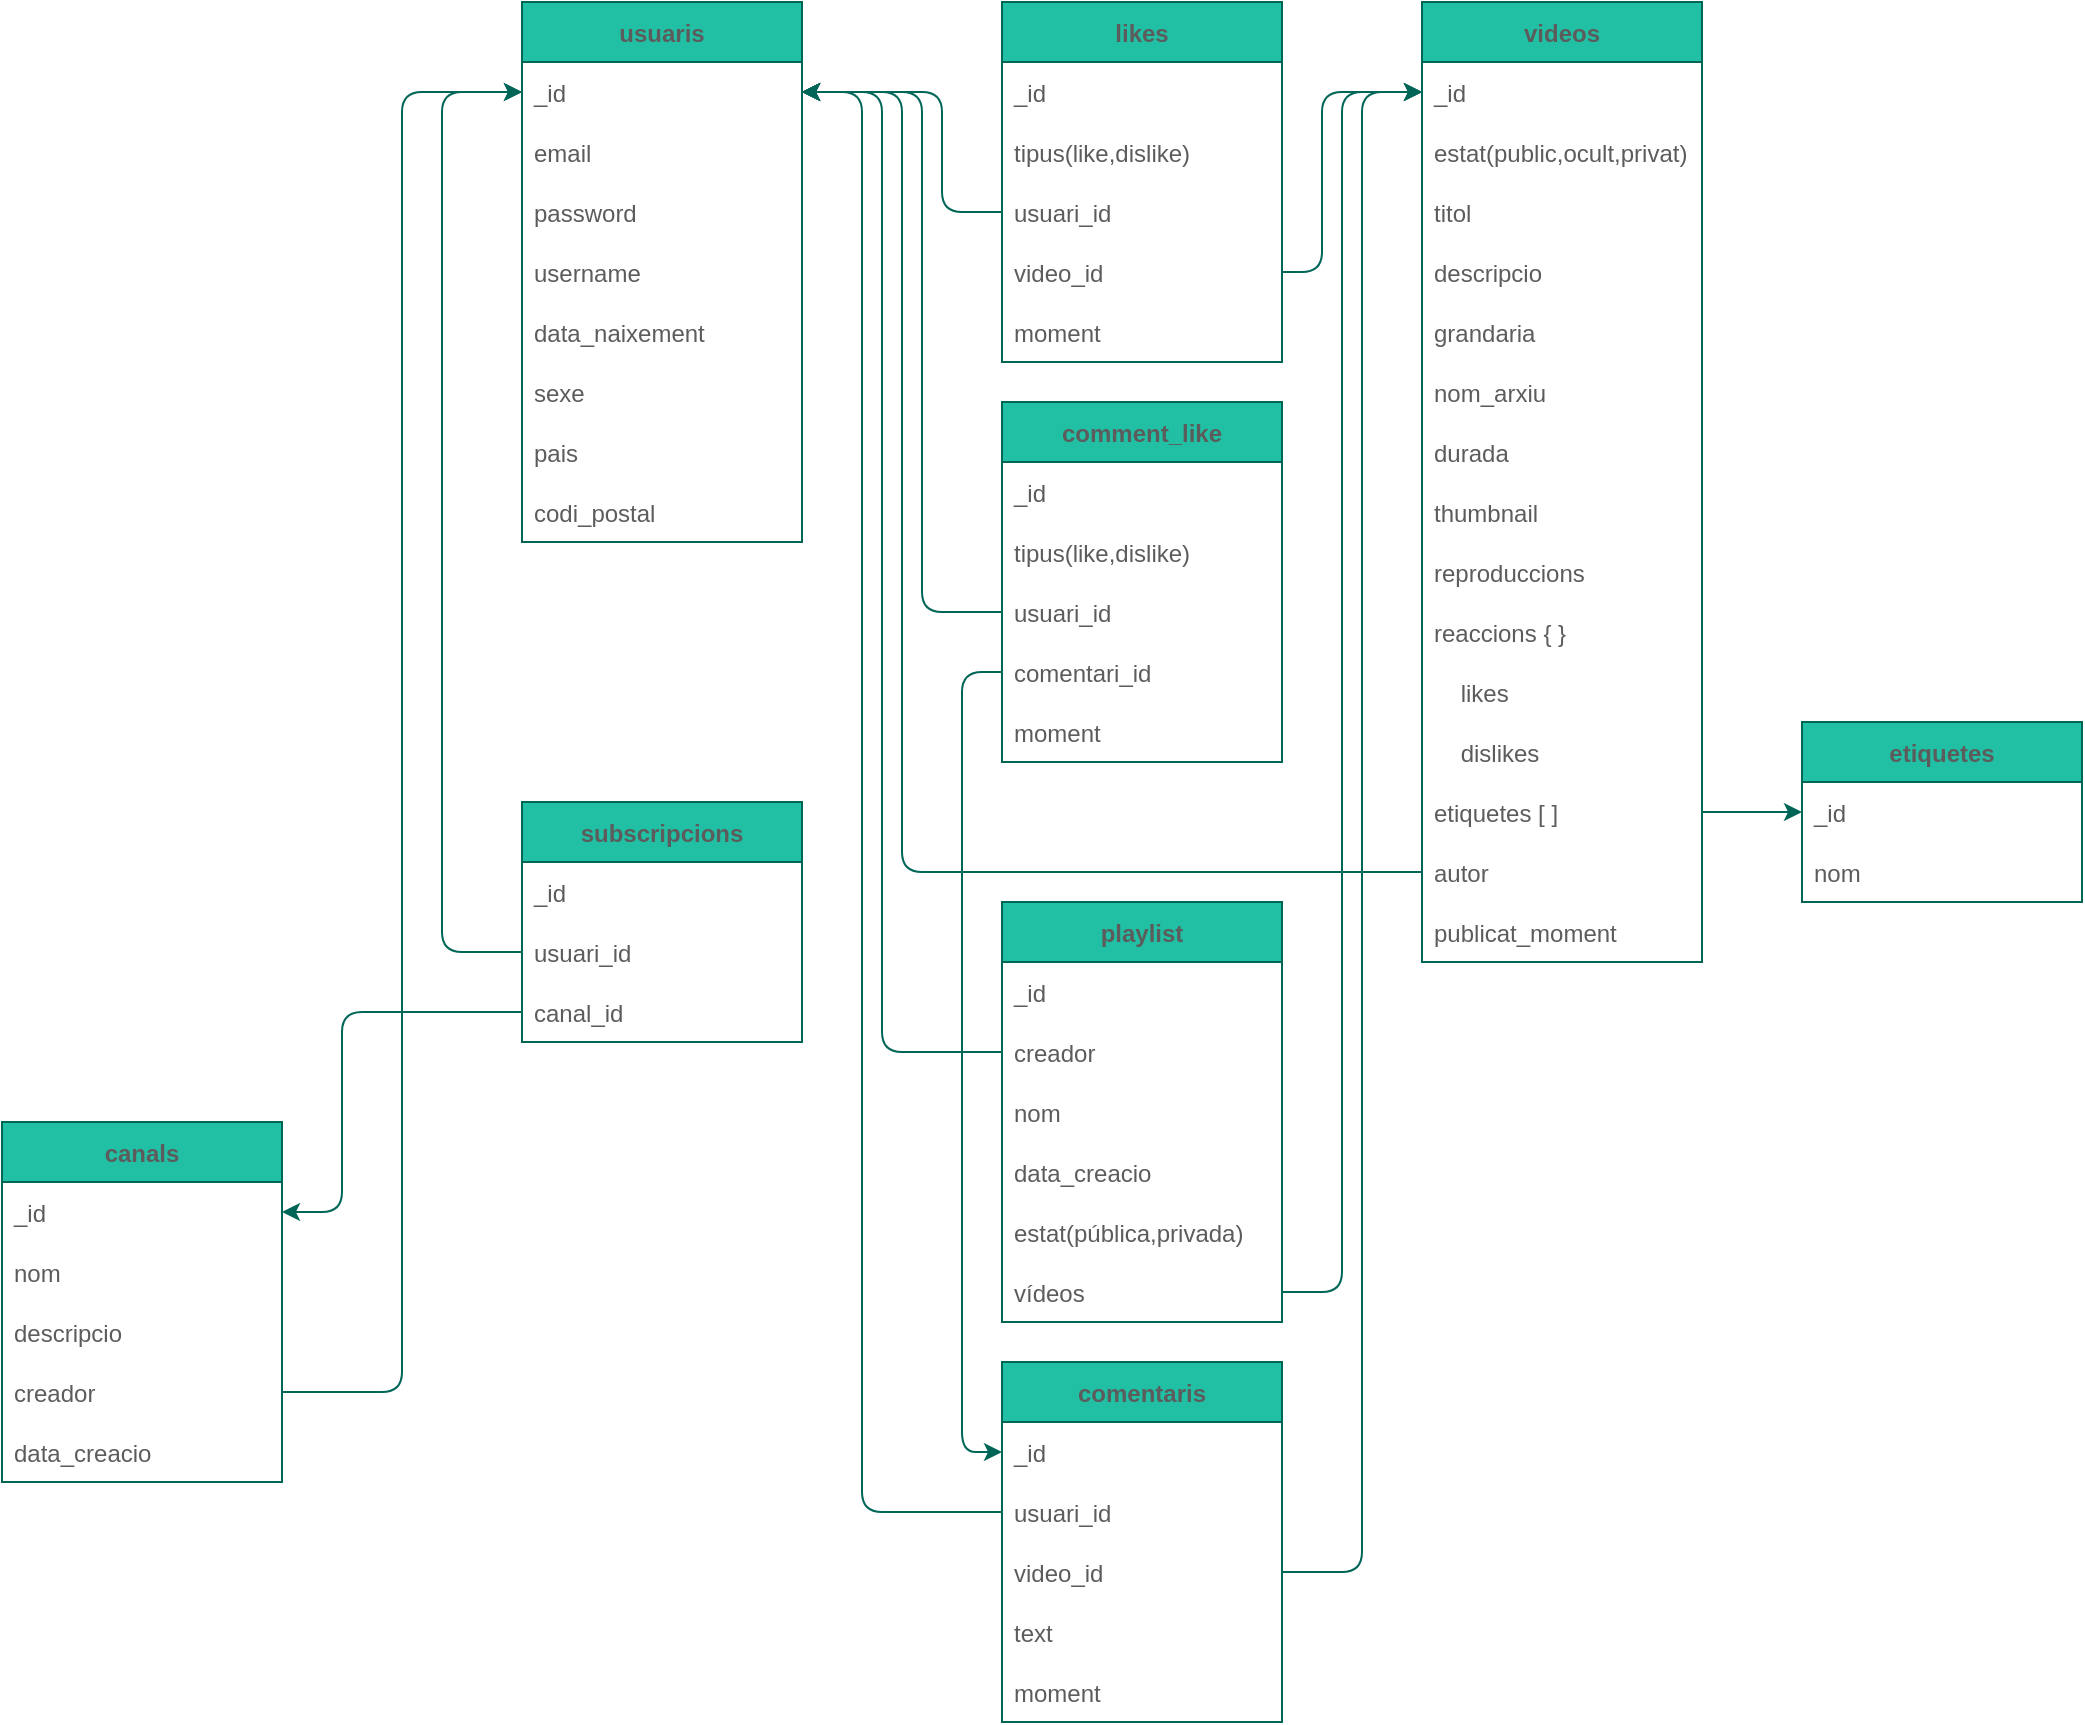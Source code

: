 <mxfile version="16.1.2" type="device"><diagram id="iQvFUcXEcT_BOYAcgH-4" name="Pàgina-1"><mxGraphModel dx="946" dy="672" grid="1" gridSize="10" guides="1" tooltips="1" connect="1" arrows="1" fold="1" page="1" pageScale="1" pageWidth="1169" pageHeight="1654" math="0" shadow="0"><root><mxCell id="0"/><mxCell id="1" parent="0"/><mxCell id="oX-IrfwKSnJYfCi9L2iT-1" value="usuaris" style="swimlane;fontStyle=1;childLayout=stackLayout;horizontal=1;startSize=30;horizontalStack=0;resizeParent=1;resizeParentMax=0;resizeLast=0;collapsible=1;marginBottom=0;rounded=0;sketch=0;fontColor=#5C5C5C;strokeColor=#006658;fillColor=#21C0A5;" parent="1" vertex="1"><mxGeometry x="320" y="40" width="140" height="270" as="geometry"/></mxCell><mxCell id="oX-IrfwKSnJYfCi9L2iT-2" value="_id" style="text;strokeColor=none;fillColor=none;align=left;verticalAlign=middle;spacingLeft=4;spacingRight=4;overflow=hidden;points=[[0,0.5],[1,0.5]];portConstraint=eastwest;rotatable=0;rounded=0;sketch=0;fontColor=#5C5C5C;" parent="oX-IrfwKSnJYfCi9L2iT-1" vertex="1"><mxGeometry y="30" width="140" height="30" as="geometry"/></mxCell><mxCell id="oX-IrfwKSnJYfCi9L2iT-3" value="email" style="text;strokeColor=none;fillColor=none;align=left;verticalAlign=middle;spacingLeft=4;spacingRight=4;overflow=hidden;points=[[0,0.5],[1,0.5]];portConstraint=eastwest;rotatable=0;rounded=0;sketch=0;fontColor=#5C5C5C;" parent="oX-IrfwKSnJYfCi9L2iT-1" vertex="1"><mxGeometry y="60" width="140" height="30" as="geometry"/></mxCell><mxCell id="oX-IrfwKSnJYfCi9L2iT-4" value="password" style="text;strokeColor=none;fillColor=none;align=left;verticalAlign=middle;spacingLeft=4;spacingRight=4;overflow=hidden;points=[[0,0.5],[1,0.5]];portConstraint=eastwest;rotatable=0;rounded=0;sketch=0;fontColor=#5C5C5C;" parent="oX-IrfwKSnJYfCi9L2iT-1" vertex="1"><mxGeometry y="90" width="140" height="30" as="geometry"/></mxCell><mxCell id="oX-IrfwKSnJYfCi9L2iT-5" value="username" style="text;strokeColor=none;fillColor=none;align=left;verticalAlign=middle;spacingLeft=4;spacingRight=4;overflow=hidden;points=[[0,0.5],[1,0.5]];portConstraint=eastwest;rotatable=0;rounded=0;sketch=0;fontColor=#5C5C5C;" parent="oX-IrfwKSnJYfCi9L2iT-1" vertex="1"><mxGeometry y="120" width="140" height="30" as="geometry"/></mxCell><mxCell id="oX-IrfwKSnJYfCi9L2iT-6" value="data_naixement" style="text;strokeColor=none;fillColor=none;align=left;verticalAlign=middle;spacingLeft=4;spacingRight=4;overflow=hidden;points=[[0,0.5],[1,0.5]];portConstraint=eastwest;rotatable=0;rounded=0;sketch=0;fontColor=#5C5C5C;" parent="oX-IrfwKSnJYfCi9L2iT-1" vertex="1"><mxGeometry y="150" width="140" height="30" as="geometry"/></mxCell><mxCell id="oX-IrfwKSnJYfCi9L2iT-7" value="sexe" style="text;strokeColor=none;fillColor=none;align=left;verticalAlign=middle;spacingLeft=4;spacingRight=4;overflow=hidden;points=[[0,0.5],[1,0.5]];portConstraint=eastwest;rotatable=0;rounded=0;sketch=0;fontColor=#5C5C5C;" parent="oX-IrfwKSnJYfCi9L2iT-1" vertex="1"><mxGeometry y="180" width="140" height="30" as="geometry"/></mxCell><mxCell id="oX-IrfwKSnJYfCi9L2iT-8" value="pais" style="text;strokeColor=none;fillColor=none;align=left;verticalAlign=middle;spacingLeft=4;spacingRight=4;overflow=hidden;points=[[0,0.5],[1,0.5]];portConstraint=eastwest;rotatable=0;rounded=0;sketch=0;fontColor=#5C5C5C;" parent="oX-IrfwKSnJYfCi9L2iT-1" vertex="1"><mxGeometry y="210" width="140" height="30" as="geometry"/></mxCell><mxCell id="oX-IrfwKSnJYfCi9L2iT-9" value="codi_postal" style="text;strokeColor=none;fillColor=none;align=left;verticalAlign=middle;spacingLeft=4;spacingRight=4;overflow=hidden;points=[[0,0.5],[1,0.5]];portConstraint=eastwest;rotatable=0;rounded=0;sketch=0;fontColor=#5C5C5C;" parent="oX-IrfwKSnJYfCi9L2iT-1" vertex="1"><mxGeometry y="240" width="140" height="30" as="geometry"/></mxCell><mxCell id="oX-IrfwKSnJYfCi9L2iT-10" value="videos" style="swimlane;fontStyle=1;childLayout=stackLayout;horizontal=1;startSize=30;horizontalStack=0;resizeParent=1;resizeParentMax=0;resizeLast=0;collapsible=1;marginBottom=0;rounded=0;sketch=0;fontColor=#5C5C5C;strokeColor=#006658;fillColor=#21C0A5;" parent="1" vertex="1"><mxGeometry x="770" y="40" width="140" height="480" as="geometry"/></mxCell><mxCell id="oX-IrfwKSnJYfCi9L2iT-11" value="_id" style="text;strokeColor=none;fillColor=none;align=left;verticalAlign=middle;spacingLeft=4;spacingRight=4;overflow=hidden;points=[[0,0.5],[1,0.5]];portConstraint=eastwest;rotatable=0;rounded=0;sketch=0;fontColor=#5C5C5C;" parent="oX-IrfwKSnJYfCi9L2iT-10" vertex="1"><mxGeometry y="30" width="140" height="30" as="geometry"/></mxCell><mxCell id="oX-IrfwKSnJYfCi9L2iT-21" value="estat(public,ocult,privat)" style="text;strokeColor=none;fillColor=none;align=left;verticalAlign=middle;spacingLeft=4;spacingRight=4;overflow=hidden;points=[[0,0.5],[1,0.5]];portConstraint=eastwest;rotatable=0;rounded=0;sketch=0;fontColor=#5C5C5C;" parent="oX-IrfwKSnJYfCi9L2iT-10" vertex="1"><mxGeometry y="60" width="140" height="30" as="geometry"/></mxCell><mxCell id="oX-IrfwKSnJYfCi9L2iT-12" value="titol" style="text;strokeColor=none;fillColor=none;align=left;verticalAlign=middle;spacingLeft=4;spacingRight=4;overflow=hidden;points=[[0,0.5],[1,0.5]];portConstraint=eastwest;rotatable=0;rounded=0;sketch=0;fontColor=#5C5C5C;" parent="oX-IrfwKSnJYfCi9L2iT-10" vertex="1"><mxGeometry y="90" width="140" height="30" as="geometry"/></mxCell><mxCell id="oX-IrfwKSnJYfCi9L2iT-13" value="descripcio" style="text;strokeColor=none;fillColor=none;align=left;verticalAlign=middle;spacingLeft=4;spacingRight=4;overflow=hidden;points=[[0,0.5],[1,0.5]];portConstraint=eastwest;rotatable=0;rounded=0;sketch=0;fontColor=#5C5C5C;" parent="oX-IrfwKSnJYfCi9L2iT-10" vertex="1"><mxGeometry y="120" width="140" height="30" as="geometry"/></mxCell><mxCell id="oX-IrfwKSnJYfCi9L2iT-14" value="grandaria" style="text;strokeColor=none;fillColor=none;align=left;verticalAlign=middle;spacingLeft=4;spacingRight=4;overflow=hidden;points=[[0,0.5],[1,0.5]];portConstraint=eastwest;rotatable=0;rounded=0;sketch=0;fontColor=#5C5C5C;" parent="oX-IrfwKSnJYfCi9L2iT-10" vertex="1"><mxGeometry y="150" width="140" height="30" as="geometry"/></mxCell><mxCell id="oX-IrfwKSnJYfCi9L2iT-15" value="nom_arxiu" style="text;strokeColor=none;fillColor=none;align=left;verticalAlign=middle;spacingLeft=4;spacingRight=4;overflow=hidden;points=[[0,0.5],[1,0.5]];portConstraint=eastwest;rotatable=0;rounded=0;sketch=0;fontColor=#5C5C5C;" parent="oX-IrfwKSnJYfCi9L2iT-10" vertex="1"><mxGeometry y="180" width="140" height="30" as="geometry"/></mxCell><mxCell id="oX-IrfwKSnJYfCi9L2iT-16" value="durada" style="text;strokeColor=none;fillColor=none;align=left;verticalAlign=middle;spacingLeft=4;spacingRight=4;overflow=hidden;points=[[0,0.5],[1,0.5]];portConstraint=eastwest;rotatable=0;rounded=0;sketch=0;fontColor=#5C5C5C;" parent="oX-IrfwKSnJYfCi9L2iT-10" vertex="1"><mxGeometry y="210" width="140" height="30" as="geometry"/></mxCell><mxCell id="oX-IrfwKSnJYfCi9L2iT-17" value="thumbnail" style="text;strokeColor=none;fillColor=none;align=left;verticalAlign=middle;spacingLeft=4;spacingRight=4;overflow=hidden;points=[[0,0.5],[1,0.5]];portConstraint=eastwest;rotatable=0;rounded=0;sketch=0;fontColor=#5C5C5C;" parent="oX-IrfwKSnJYfCi9L2iT-10" vertex="1"><mxGeometry y="240" width="140" height="30" as="geometry"/></mxCell><mxCell id="oX-IrfwKSnJYfCi9L2iT-18" value="reproduccions" style="text;strokeColor=none;fillColor=none;align=left;verticalAlign=middle;spacingLeft=4;spacingRight=4;overflow=hidden;points=[[0,0.5],[1,0.5]];portConstraint=eastwest;rotatable=0;rounded=0;sketch=0;fontColor=#5C5C5C;" parent="oX-IrfwKSnJYfCi9L2iT-10" vertex="1"><mxGeometry y="270" width="140" height="30" as="geometry"/></mxCell><mxCell id="9SO1EJAcsTEvANsLduAI-1" value="reaccions { }" style="text;strokeColor=none;fillColor=none;align=left;verticalAlign=middle;spacingLeft=4;spacingRight=4;overflow=hidden;points=[[0,0.5],[1,0.5]];portConstraint=eastwest;rotatable=0;rounded=0;sketch=0;fontColor=#5C5C5C;" vertex="1" parent="oX-IrfwKSnJYfCi9L2iT-10"><mxGeometry y="300" width="140" height="30" as="geometry"/></mxCell><mxCell id="oX-IrfwKSnJYfCi9L2iT-19" value="    likes" style="text;strokeColor=none;fillColor=none;align=left;verticalAlign=middle;spacingLeft=4;spacingRight=4;overflow=hidden;points=[[0,0.5],[1,0.5]];portConstraint=eastwest;rotatable=0;rounded=0;sketch=0;fontColor=#5C5C5C;" parent="oX-IrfwKSnJYfCi9L2iT-10" vertex="1"><mxGeometry y="330" width="140" height="30" as="geometry"/></mxCell><mxCell id="oX-IrfwKSnJYfCi9L2iT-20" value="    dislikes" style="text;strokeColor=none;fillColor=none;align=left;verticalAlign=middle;spacingLeft=4;spacingRight=4;overflow=hidden;points=[[0,0.5],[1,0.5]];portConstraint=eastwest;rotatable=0;rounded=0;sketch=0;fontColor=#5C5C5C;" parent="oX-IrfwKSnJYfCi9L2iT-10" vertex="1"><mxGeometry y="360" width="140" height="30" as="geometry"/></mxCell><mxCell id="oX-IrfwKSnJYfCi9L2iT-22" value="etiquetes [ ]" style="text;strokeColor=none;fillColor=none;align=left;verticalAlign=middle;spacingLeft=4;spacingRight=4;overflow=hidden;points=[[0,0.5],[1,0.5]];portConstraint=eastwest;rotatable=0;rounded=0;sketch=0;fontColor=#5C5C5C;" parent="oX-IrfwKSnJYfCi9L2iT-10" vertex="1"><mxGeometry y="390" width="140" height="30" as="geometry"/></mxCell><mxCell id="oX-IrfwKSnJYfCi9L2iT-27" value="autor" style="text;strokeColor=none;fillColor=none;align=left;verticalAlign=middle;spacingLeft=4;spacingRight=4;overflow=hidden;points=[[0,0.5],[1,0.5]];portConstraint=eastwest;rotatable=0;rounded=0;sketch=0;fontColor=#5C5C5C;" parent="oX-IrfwKSnJYfCi9L2iT-10" vertex="1"><mxGeometry y="420" width="140" height="30" as="geometry"/></mxCell><mxCell id="oX-IrfwKSnJYfCi9L2iT-28" value="publicat_moment" style="text;strokeColor=none;fillColor=none;align=left;verticalAlign=middle;spacingLeft=4;spacingRight=4;overflow=hidden;points=[[0,0.5],[1,0.5]];portConstraint=eastwest;rotatable=0;rounded=0;sketch=0;fontColor=#5C5C5C;" parent="oX-IrfwKSnJYfCi9L2iT-10" vertex="1"><mxGeometry y="450" width="140" height="30" as="geometry"/></mxCell><mxCell id="oX-IrfwKSnJYfCi9L2iT-23" value="etiquetes" style="swimlane;fontStyle=1;childLayout=stackLayout;horizontal=1;startSize=30;horizontalStack=0;resizeParent=1;resizeParentMax=0;resizeLast=0;collapsible=1;marginBottom=0;rounded=0;sketch=0;fontColor=#5C5C5C;strokeColor=#006658;fillColor=#21C0A5;" parent="1" vertex="1"><mxGeometry x="960" y="400" width="140" height="90" as="geometry"/></mxCell><mxCell id="oX-IrfwKSnJYfCi9L2iT-24" value="_id" style="text;strokeColor=none;fillColor=none;align=left;verticalAlign=middle;spacingLeft=4;spacingRight=4;overflow=hidden;points=[[0,0.5],[1,0.5]];portConstraint=eastwest;rotatable=0;rounded=0;sketch=0;fontColor=#5C5C5C;" parent="oX-IrfwKSnJYfCi9L2iT-23" vertex="1"><mxGeometry y="30" width="140" height="30" as="geometry"/></mxCell><mxCell id="oX-IrfwKSnJYfCi9L2iT-25" value="nom" style="text;strokeColor=none;fillColor=none;align=left;verticalAlign=middle;spacingLeft=4;spacingRight=4;overflow=hidden;points=[[0,0.5],[1,0.5]];portConstraint=eastwest;rotatable=0;rounded=0;sketch=0;fontColor=#5C5C5C;" parent="oX-IrfwKSnJYfCi9L2iT-23" vertex="1"><mxGeometry y="60" width="140" height="30" as="geometry"/></mxCell><mxCell id="oX-IrfwKSnJYfCi9L2iT-29" style="edgeStyle=orthogonalEdgeStyle;curved=0;rounded=1;sketch=0;orthogonalLoop=1;jettySize=auto;html=1;fontColor=#5C5C5C;strokeColor=#006658;fillColor=#21C0A5;" parent="1" source="oX-IrfwKSnJYfCi9L2iT-22" target="oX-IrfwKSnJYfCi9L2iT-24" edge="1"><mxGeometry relative="1" as="geometry"/></mxCell><mxCell id="oX-IrfwKSnJYfCi9L2iT-31" style="edgeStyle=orthogonalEdgeStyle;curved=0;rounded=1;sketch=0;orthogonalLoop=1;jettySize=auto;html=1;fontColor=#5C5C5C;strokeColor=#006658;fillColor=#21C0A5;" parent="1" source="oX-IrfwKSnJYfCi9L2iT-27" target="oX-IrfwKSnJYfCi9L2iT-2" edge="1"><mxGeometry relative="1" as="geometry"><Array as="points"><mxPoint x="510" y="475"/><mxPoint x="510" y="85"/></Array></mxGeometry></mxCell><mxCell id="oX-IrfwKSnJYfCi9L2iT-32" value="canals" style="swimlane;fontStyle=1;childLayout=stackLayout;horizontal=1;startSize=30;horizontalStack=0;resizeParent=1;resizeParentMax=0;resizeLast=0;collapsible=1;marginBottom=0;rounded=0;sketch=0;fontColor=#5C5C5C;strokeColor=#006658;fillColor=#21C0A5;" parent="1" vertex="1"><mxGeometry x="60" y="600" width="140" height="180" as="geometry"/></mxCell><mxCell id="oX-IrfwKSnJYfCi9L2iT-33" value="_id" style="text;strokeColor=none;fillColor=none;align=left;verticalAlign=middle;spacingLeft=4;spacingRight=4;overflow=hidden;points=[[0,0.5],[1,0.5]];portConstraint=eastwest;rotatable=0;rounded=0;sketch=0;fontColor=#5C5C5C;" parent="oX-IrfwKSnJYfCi9L2iT-32" vertex="1"><mxGeometry y="30" width="140" height="30" as="geometry"/></mxCell><mxCell id="oX-IrfwKSnJYfCi9L2iT-34" value="nom" style="text;strokeColor=none;fillColor=none;align=left;verticalAlign=middle;spacingLeft=4;spacingRight=4;overflow=hidden;points=[[0,0.5],[1,0.5]];portConstraint=eastwest;rotatable=0;rounded=0;sketch=0;fontColor=#5C5C5C;" parent="oX-IrfwKSnJYfCi9L2iT-32" vertex="1"><mxGeometry y="60" width="140" height="30" as="geometry"/></mxCell><mxCell id="oX-IrfwKSnJYfCi9L2iT-35" value="descripcio" style="text;strokeColor=none;fillColor=none;align=left;verticalAlign=middle;spacingLeft=4;spacingRight=4;overflow=hidden;points=[[0,0.5],[1,0.5]];portConstraint=eastwest;rotatable=0;rounded=0;sketch=0;fontColor=#5C5C5C;" parent="oX-IrfwKSnJYfCi9L2iT-32" vertex="1"><mxGeometry y="90" width="140" height="30" as="geometry"/></mxCell><mxCell id="oX-IrfwKSnJYfCi9L2iT-37" value="creador" style="text;strokeColor=none;fillColor=none;align=left;verticalAlign=middle;spacingLeft=4;spacingRight=4;overflow=hidden;points=[[0,0.5],[1,0.5]];portConstraint=eastwest;rotatable=0;rounded=0;sketch=0;fontColor=#5C5C5C;" parent="oX-IrfwKSnJYfCi9L2iT-32" vertex="1"><mxGeometry y="120" width="140" height="30" as="geometry"/></mxCell><mxCell id="oX-IrfwKSnJYfCi9L2iT-36" value="data_creacio" style="text;strokeColor=none;fillColor=none;align=left;verticalAlign=middle;spacingLeft=4;spacingRight=4;overflow=hidden;points=[[0,0.5],[1,0.5]];portConstraint=eastwest;rotatable=0;rounded=0;sketch=0;fontColor=#5C5C5C;" parent="oX-IrfwKSnJYfCi9L2iT-32" vertex="1"><mxGeometry y="150" width="140" height="30" as="geometry"/></mxCell><mxCell id="oX-IrfwKSnJYfCi9L2iT-39" style="edgeStyle=orthogonalEdgeStyle;curved=0;rounded=1;sketch=0;orthogonalLoop=1;jettySize=auto;html=1;fontColor=#5C5C5C;strokeColor=#006658;fillColor=#21C0A5;" parent="1" source="oX-IrfwKSnJYfCi9L2iT-37" target="oX-IrfwKSnJYfCi9L2iT-2" edge="1"><mxGeometry relative="1" as="geometry"><mxPoint x="210" y="85" as="targetPoint"/><Array as="points"><mxPoint x="260" y="735"/><mxPoint x="260" y="85"/></Array></mxGeometry></mxCell><mxCell id="oX-IrfwKSnJYfCi9L2iT-40" value="subscripcions" style="swimlane;fontStyle=1;childLayout=stackLayout;horizontal=1;startSize=30;horizontalStack=0;resizeParent=1;resizeParentMax=0;resizeLast=0;collapsible=1;marginBottom=0;rounded=0;sketch=0;fontColor=#5C5C5C;strokeColor=#006658;fillColor=#21C0A5;" parent="1" vertex="1"><mxGeometry x="320" y="440" width="140" height="120" as="geometry"/></mxCell><mxCell id="oX-IrfwKSnJYfCi9L2iT-41" value="_id" style="text;strokeColor=none;fillColor=none;align=left;verticalAlign=middle;spacingLeft=4;spacingRight=4;overflow=hidden;points=[[0,0.5],[1,0.5]];portConstraint=eastwest;rotatable=0;rounded=0;sketch=0;fontColor=#5C5C5C;" parent="oX-IrfwKSnJYfCi9L2iT-40" vertex="1"><mxGeometry y="30" width="140" height="30" as="geometry"/></mxCell><mxCell id="oX-IrfwKSnJYfCi9L2iT-42" value="usuari_id" style="text;strokeColor=none;fillColor=none;align=left;verticalAlign=middle;spacingLeft=4;spacingRight=4;overflow=hidden;points=[[0,0.5],[1,0.5]];portConstraint=eastwest;rotatable=0;rounded=0;sketch=0;fontColor=#5C5C5C;" parent="oX-IrfwKSnJYfCi9L2iT-40" vertex="1"><mxGeometry y="60" width="140" height="30" as="geometry"/></mxCell><mxCell id="oX-IrfwKSnJYfCi9L2iT-43" value="canal_id" style="text;strokeColor=none;fillColor=none;align=left;verticalAlign=middle;spacingLeft=4;spacingRight=4;overflow=hidden;points=[[0,0.5],[1,0.5]];portConstraint=eastwest;rotatable=0;rounded=0;sketch=0;fontColor=#5C5C5C;" parent="oX-IrfwKSnJYfCi9L2iT-40" vertex="1"><mxGeometry y="90" width="140" height="30" as="geometry"/></mxCell><mxCell id="oX-IrfwKSnJYfCi9L2iT-44" style="edgeStyle=orthogonalEdgeStyle;curved=0;rounded=1;sketch=0;orthogonalLoop=1;jettySize=auto;html=1;entryX=0;entryY=0.5;entryDx=0;entryDy=0;fontColor=#5C5C5C;strokeColor=#006658;fillColor=#21C0A5;" parent="1" source="oX-IrfwKSnJYfCi9L2iT-42" target="oX-IrfwKSnJYfCi9L2iT-2" edge="1"><mxGeometry relative="1" as="geometry"><Array as="points"><mxPoint x="280" y="515"/><mxPoint x="280" y="85"/></Array></mxGeometry></mxCell><mxCell id="oX-IrfwKSnJYfCi9L2iT-45" style="edgeStyle=orthogonalEdgeStyle;curved=0;rounded=1;sketch=0;orthogonalLoop=1;jettySize=auto;html=1;fontColor=#5C5C5C;strokeColor=#006658;fillColor=#21C0A5;" parent="1" source="oX-IrfwKSnJYfCi9L2iT-43" edge="1"><mxGeometry relative="1" as="geometry"><mxPoint x="200" y="645" as="targetPoint"/><Array as="points"><mxPoint x="230" y="545"/><mxPoint x="230" y="645"/></Array></mxGeometry></mxCell><mxCell id="oX-IrfwKSnJYfCi9L2iT-46" value="likes" style="swimlane;fontStyle=1;childLayout=stackLayout;horizontal=1;startSize=30;horizontalStack=0;resizeParent=1;resizeParentMax=0;resizeLast=0;collapsible=1;marginBottom=0;rounded=0;sketch=0;fontColor=#5C5C5C;strokeColor=#006658;fillColor=#21C0A5;" parent="1" vertex="1"><mxGeometry x="560" y="40" width="140" height="180" as="geometry"/></mxCell><mxCell id="oX-IrfwKSnJYfCi9L2iT-47" value="_id" style="text;strokeColor=none;fillColor=none;align=left;verticalAlign=middle;spacingLeft=4;spacingRight=4;overflow=hidden;points=[[0,0.5],[1,0.5]];portConstraint=eastwest;rotatable=0;rounded=0;sketch=0;fontColor=#5C5C5C;" parent="oX-IrfwKSnJYfCi9L2iT-46" vertex="1"><mxGeometry y="30" width="140" height="30" as="geometry"/></mxCell><mxCell id="oX-IrfwKSnJYfCi9L2iT-48" value="tipus(like,dislike)" style="text;strokeColor=none;fillColor=none;align=left;verticalAlign=middle;spacingLeft=4;spacingRight=4;overflow=hidden;points=[[0,0.5],[1,0.5]];portConstraint=eastwest;rotatable=0;rounded=0;sketch=0;fontColor=#5C5C5C;" parent="oX-IrfwKSnJYfCi9L2iT-46" vertex="1"><mxGeometry y="60" width="140" height="30" as="geometry"/></mxCell><mxCell id="oX-IrfwKSnJYfCi9L2iT-49" value="usuari_id" style="text;strokeColor=none;fillColor=none;align=left;verticalAlign=middle;spacingLeft=4;spacingRight=4;overflow=hidden;points=[[0,0.5],[1,0.5]];portConstraint=eastwest;rotatable=0;rounded=0;sketch=0;fontColor=#5C5C5C;" parent="oX-IrfwKSnJYfCi9L2iT-46" vertex="1"><mxGeometry y="90" width="140" height="30" as="geometry"/></mxCell><mxCell id="oX-IrfwKSnJYfCi9L2iT-50" value="video_id" style="text;strokeColor=none;fillColor=none;align=left;verticalAlign=middle;spacingLeft=4;spacingRight=4;overflow=hidden;points=[[0,0.5],[1,0.5]];portConstraint=eastwest;rotatable=0;rounded=0;sketch=0;fontColor=#5C5C5C;" parent="oX-IrfwKSnJYfCi9L2iT-46" vertex="1"><mxGeometry y="120" width="140" height="30" as="geometry"/></mxCell><mxCell id="oX-IrfwKSnJYfCi9L2iT-51" value="moment" style="text;strokeColor=none;fillColor=none;align=left;verticalAlign=middle;spacingLeft=4;spacingRight=4;overflow=hidden;points=[[0,0.5],[1,0.5]];portConstraint=eastwest;rotatable=0;rounded=0;sketch=0;fontColor=#5C5C5C;" parent="oX-IrfwKSnJYfCi9L2iT-46" vertex="1"><mxGeometry y="150" width="140" height="30" as="geometry"/></mxCell><mxCell id="oX-IrfwKSnJYfCi9L2iT-52" style="edgeStyle=orthogonalEdgeStyle;curved=0;rounded=1;sketch=0;orthogonalLoop=1;jettySize=auto;html=1;entryX=1;entryY=0.5;entryDx=0;entryDy=0;fontColor=#5C5C5C;strokeColor=#006658;fillColor=#21C0A5;" parent="1" source="oX-IrfwKSnJYfCi9L2iT-49" target="oX-IrfwKSnJYfCi9L2iT-2" edge="1"><mxGeometry relative="1" as="geometry"><Array as="points"><mxPoint x="530" y="145"/><mxPoint x="530" y="85"/></Array></mxGeometry></mxCell><mxCell id="oX-IrfwKSnJYfCi9L2iT-54" value="playlist" style="swimlane;fontStyle=1;childLayout=stackLayout;horizontal=1;startSize=30;horizontalStack=0;resizeParent=1;resizeParentMax=0;resizeLast=0;collapsible=1;marginBottom=0;rounded=0;sketch=0;fontColor=#5C5C5C;strokeColor=#006658;fillColor=#21C0A5;" parent="1" vertex="1"><mxGeometry x="560" y="490" width="140" height="210" as="geometry"/></mxCell><mxCell id="oX-IrfwKSnJYfCi9L2iT-55" value="_id" style="text;strokeColor=none;fillColor=none;align=left;verticalAlign=middle;spacingLeft=4;spacingRight=4;overflow=hidden;points=[[0,0.5],[1,0.5]];portConstraint=eastwest;rotatable=0;rounded=0;sketch=0;fontColor=#5C5C5C;" parent="oX-IrfwKSnJYfCi9L2iT-54" vertex="1"><mxGeometry y="30" width="140" height="30" as="geometry"/></mxCell><mxCell id="oX-IrfwKSnJYfCi9L2iT-59" value="creador" style="text;strokeColor=none;fillColor=none;align=left;verticalAlign=middle;spacingLeft=4;spacingRight=4;overflow=hidden;points=[[0,0.5],[1,0.5]];portConstraint=eastwest;rotatable=0;rounded=0;sketch=0;fontColor=#5C5C5C;" parent="oX-IrfwKSnJYfCi9L2iT-54" vertex="1"><mxGeometry y="60" width="140" height="30" as="geometry"/></mxCell><mxCell id="oX-IrfwKSnJYfCi9L2iT-56" value="nom" style="text;strokeColor=none;fillColor=none;align=left;verticalAlign=middle;spacingLeft=4;spacingRight=4;overflow=hidden;points=[[0,0.5],[1,0.5]];portConstraint=eastwest;rotatable=0;rounded=0;sketch=0;fontColor=#5C5C5C;" parent="oX-IrfwKSnJYfCi9L2iT-54" vertex="1"><mxGeometry y="90" width="140" height="30" as="geometry"/></mxCell><mxCell id="oX-IrfwKSnJYfCi9L2iT-57" value="data_creacio" style="text;strokeColor=none;fillColor=none;align=left;verticalAlign=middle;spacingLeft=4;spacingRight=4;overflow=hidden;points=[[0,0.5],[1,0.5]];portConstraint=eastwest;rotatable=0;rounded=0;sketch=0;fontColor=#5C5C5C;" parent="oX-IrfwKSnJYfCi9L2iT-54" vertex="1"><mxGeometry y="120" width="140" height="30" as="geometry"/></mxCell><mxCell id="oX-IrfwKSnJYfCi9L2iT-58" value="estat(pública,privada)" style="text;strokeColor=none;fillColor=none;align=left;verticalAlign=middle;spacingLeft=4;spacingRight=4;overflow=hidden;points=[[0,0.5],[1,0.5]];portConstraint=eastwest;rotatable=0;rounded=0;sketch=0;fontColor=#5C5C5C;" parent="oX-IrfwKSnJYfCi9L2iT-54" vertex="1"><mxGeometry y="150" width="140" height="30" as="geometry"/></mxCell><mxCell id="oX-IrfwKSnJYfCi9L2iT-61" value="vídeos" style="text;strokeColor=none;fillColor=none;align=left;verticalAlign=middle;spacingLeft=4;spacingRight=4;overflow=hidden;points=[[0,0.5],[1,0.5]];portConstraint=eastwest;rotatable=0;rounded=0;sketch=0;fontColor=#5C5C5C;" parent="oX-IrfwKSnJYfCi9L2iT-54" vertex="1"><mxGeometry y="180" width="140" height="30" as="geometry"/></mxCell><mxCell id="oX-IrfwKSnJYfCi9L2iT-60" style="edgeStyle=orthogonalEdgeStyle;curved=0;rounded=1;sketch=0;orthogonalLoop=1;jettySize=auto;html=1;entryX=1;entryY=0.5;entryDx=0;entryDy=0;fontColor=#5C5C5C;strokeColor=#006658;fillColor=#21C0A5;" parent="1" source="oX-IrfwKSnJYfCi9L2iT-59" target="oX-IrfwKSnJYfCi9L2iT-2" edge="1"><mxGeometry relative="1" as="geometry"><Array as="points"><mxPoint x="500" y="565"/><mxPoint x="500" y="85"/></Array></mxGeometry></mxCell><mxCell id="oX-IrfwKSnJYfCi9L2iT-62" style="edgeStyle=orthogonalEdgeStyle;curved=0;rounded=1;sketch=0;orthogonalLoop=1;jettySize=auto;html=1;fontColor=#5C5C5C;strokeColor=#006658;fillColor=#21C0A5;" parent="1" source="oX-IrfwKSnJYfCi9L2iT-61" target="oX-IrfwKSnJYfCi9L2iT-11" edge="1"><mxGeometry relative="1" as="geometry"><Array as="points"><mxPoint x="730" y="685"/><mxPoint x="730" y="85"/></Array></mxGeometry></mxCell><mxCell id="oX-IrfwKSnJYfCi9L2iT-65" value="comentaris" style="swimlane;fontStyle=1;childLayout=stackLayout;horizontal=1;startSize=30;horizontalStack=0;resizeParent=1;resizeParentMax=0;resizeLast=0;collapsible=1;marginBottom=0;rounded=0;sketch=0;fontColor=#5C5C5C;strokeColor=#006658;fillColor=#21C0A5;" parent="1" vertex="1"><mxGeometry x="560" y="720" width="140" height="180" as="geometry"/></mxCell><mxCell id="oX-IrfwKSnJYfCi9L2iT-66" value="_id" style="text;strokeColor=none;fillColor=none;align=left;verticalAlign=middle;spacingLeft=4;spacingRight=4;overflow=hidden;points=[[0,0.5],[1,0.5]];portConstraint=eastwest;rotatable=0;rounded=0;sketch=0;fontColor=#5C5C5C;" parent="oX-IrfwKSnJYfCi9L2iT-65" vertex="1"><mxGeometry y="30" width="140" height="30" as="geometry"/></mxCell><mxCell id="oX-IrfwKSnJYfCi9L2iT-67" value="usuari_id" style="text;strokeColor=none;fillColor=none;align=left;verticalAlign=middle;spacingLeft=4;spacingRight=4;overflow=hidden;points=[[0,0.5],[1,0.5]];portConstraint=eastwest;rotatable=0;rounded=0;sketch=0;fontColor=#5C5C5C;" parent="oX-IrfwKSnJYfCi9L2iT-65" vertex="1"><mxGeometry y="60" width="140" height="30" as="geometry"/></mxCell><mxCell id="oX-IrfwKSnJYfCi9L2iT-68" value="video_id" style="text;strokeColor=none;fillColor=none;align=left;verticalAlign=middle;spacingLeft=4;spacingRight=4;overflow=hidden;points=[[0,0.5],[1,0.5]];portConstraint=eastwest;rotatable=0;rounded=0;sketch=0;fontColor=#5C5C5C;" parent="oX-IrfwKSnJYfCi9L2iT-65" vertex="1"><mxGeometry y="90" width="140" height="30" as="geometry"/></mxCell><mxCell id="oX-IrfwKSnJYfCi9L2iT-69" value="text" style="text;strokeColor=none;fillColor=none;align=left;verticalAlign=middle;spacingLeft=4;spacingRight=4;overflow=hidden;points=[[0,0.5],[1,0.5]];portConstraint=eastwest;rotatable=0;rounded=0;sketch=0;fontColor=#5C5C5C;" parent="oX-IrfwKSnJYfCi9L2iT-65" vertex="1"><mxGeometry y="120" width="140" height="30" as="geometry"/></mxCell><mxCell id="oX-IrfwKSnJYfCi9L2iT-70" value="moment" style="text;strokeColor=none;fillColor=none;align=left;verticalAlign=middle;spacingLeft=4;spacingRight=4;overflow=hidden;points=[[0,0.5],[1,0.5]];portConstraint=eastwest;rotatable=0;rounded=0;sketch=0;fontColor=#5C5C5C;" parent="oX-IrfwKSnJYfCi9L2iT-65" vertex="1"><mxGeometry y="150" width="140" height="30" as="geometry"/></mxCell><mxCell id="oX-IrfwKSnJYfCi9L2iT-72" style="edgeStyle=orthogonalEdgeStyle;curved=0;rounded=1;sketch=0;orthogonalLoop=1;jettySize=auto;html=1;entryX=1;entryY=0.5;entryDx=0;entryDy=0;fontColor=#5C5C5C;strokeColor=#006658;fillColor=#21C0A5;" parent="1" source="oX-IrfwKSnJYfCi9L2iT-67" target="oX-IrfwKSnJYfCi9L2iT-2" edge="1"><mxGeometry relative="1" as="geometry"><Array as="points"><mxPoint x="490" y="795"/><mxPoint x="490" y="85"/></Array></mxGeometry></mxCell><mxCell id="oX-IrfwKSnJYfCi9L2iT-73" style="edgeStyle=orthogonalEdgeStyle;curved=0;rounded=1;sketch=0;orthogonalLoop=1;jettySize=auto;html=1;entryX=0;entryY=0.5;entryDx=0;entryDy=0;fontColor=#5C5C5C;strokeColor=#006658;fillColor=#21C0A5;" parent="1" source="oX-IrfwKSnJYfCi9L2iT-68" target="oX-IrfwKSnJYfCi9L2iT-11" edge="1"><mxGeometry relative="1" as="geometry"><Array as="points"><mxPoint x="740" y="825"/><mxPoint x="740" y="85"/></Array></mxGeometry></mxCell><mxCell id="oX-IrfwKSnJYfCi9L2iT-74" style="edgeStyle=orthogonalEdgeStyle;curved=0;rounded=1;sketch=0;orthogonalLoop=1;jettySize=auto;html=1;entryX=0;entryY=0.5;entryDx=0;entryDy=0;fontColor=#5C5C5C;strokeColor=#006658;fillColor=#21C0A5;" parent="1" source="oX-IrfwKSnJYfCi9L2iT-50" target="oX-IrfwKSnJYfCi9L2iT-11" edge="1"><mxGeometry relative="1" as="geometry"><Array as="points"><mxPoint x="720" y="175"/><mxPoint x="720" y="85"/></Array></mxGeometry></mxCell><mxCell id="oX-IrfwKSnJYfCi9L2iT-75" value="comment_like" style="swimlane;fontStyle=1;childLayout=stackLayout;horizontal=1;startSize=30;horizontalStack=0;resizeParent=1;resizeParentMax=0;resizeLast=0;collapsible=1;marginBottom=0;rounded=0;sketch=0;fontColor=#5C5C5C;strokeColor=#006658;fillColor=#21C0A5;" parent="1" vertex="1"><mxGeometry x="560" y="240" width="140" height="180" as="geometry"/></mxCell><mxCell id="oX-IrfwKSnJYfCi9L2iT-76" value="_id" style="text;strokeColor=none;fillColor=none;align=left;verticalAlign=middle;spacingLeft=4;spacingRight=4;overflow=hidden;points=[[0,0.5],[1,0.5]];portConstraint=eastwest;rotatable=0;rounded=0;sketch=0;fontColor=#5C5C5C;" parent="oX-IrfwKSnJYfCi9L2iT-75" vertex="1"><mxGeometry y="30" width="140" height="30" as="geometry"/></mxCell><mxCell id="oX-IrfwKSnJYfCi9L2iT-77" value="tipus(like,dislike)" style="text;strokeColor=none;fillColor=none;align=left;verticalAlign=middle;spacingLeft=4;spacingRight=4;overflow=hidden;points=[[0,0.5],[1,0.5]];portConstraint=eastwest;rotatable=0;rounded=0;sketch=0;fontColor=#5C5C5C;" parent="oX-IrfwKSnJYfCi9L2iT-75" vertex="1"><mxGeometry y="60" width="140" height="30" as="geometry"/></mxCell><mxCell id="oX-IrfwKSnJYfCi9L2iT-78" value="usuari_id" style="text;strokeColor=none;fillColor=none;align=left;verticalAlign=middle;spacingLeft=4;spacingRight=4;overflow=hidden;points=[[0,0.5],[1,0.5]];portConstraint=eastwest;rotatable=0;rounded=0;sketch=0;fontColor=#5C5C5C;" parent="oX-IrfwKSnJYfCi9L2iT-75" vertex="1"><mxGeometry y="90" width="140" height="30" as="geometry"/></mxCell><mxCell id="oX-IrfwKSnJYfCi9L2iT-80" value="comentari_id" style="text;strokeColor=none;fillColor=none;align=left;verticalAlign=middle;spacingLeft=4;spacingRight=4;overflow=hidden;points=[[0,0.5],[1,0.5]];portConstraint=eastwest;rotatable=0;rounded=0;sketch=0;fontColor=#5C5C5C;" parent="oX-IrfwKSnJYfCi9L2iT-75" vertex="1"><mxGeometry y="120" width="140" height="30" as="geometry"/></mxCell><mxCell id="oX-IrfwKSnJYfCi9L2iT-79" value="moment" style="text;strokeColor=none;fillColor=none;align=left;verticalAlign=middle;spacingLeft=4;spacingRight=4;overflow=hidden;points=[[0,0.5],[1,0.5]];portConstraint=eastwest;rotatable=0;rounded=0;sketch=0;fontColor=#5C5C5C;" parent="oX-IrfwKSnJYfCi9L2iT-75" vertex="1"><mxGeometry y="150" width="140" height="30" as="geometry"/></mxCell><mxCell id="oX-IrfwKSnJYfCi9L2iT-81" style="edgeStyle=orthogonalEdgeStyle;curved=0;rounded=1;sketch=0;orthogonalLoop=1;jettySize=auto;html=1;entryX=1;entryY=0.5;entryDx=0;entryDy=0;fontColor=#5C5C5C;strokeColor=#006658;fillColor=#21C0A5;" parent="1" source="oX-IrfwKSnJYfCi9L2iT-78" target="oX-IrfwKSnJYfCi9L2iT-2" edge="1"><mxGeometry relative="1" as="geometry"><Array as="points"><mxPoint x="520" y="345"/><mxPoint x="520" y="85"/></Array></mxGeometry></mxCell><mxCell id="oX-IrfwKSnJYfCi9L2iT-82" style="edgeStyle=orthogonalEdgeStyle;curved=0;rounded=1;sketch=0;orthogonalLoop=1;jettySize=auto;html=1;entryX=0;entryY=0.5;entryDx=0;entryDy=0;fontColor=#5C5C5C;strokeColor=#006658;fillColor=#21C0A5;" parent="1" source="oX-IrfwKSnJYfCi9L2iT-80" target="oX-IrfwKSnJYfCi9L2iT-66" edge="1"><mxGeometry relative="1" as="geometry"/></mxCell></root></mxGraphModel></diagram></mxfile>